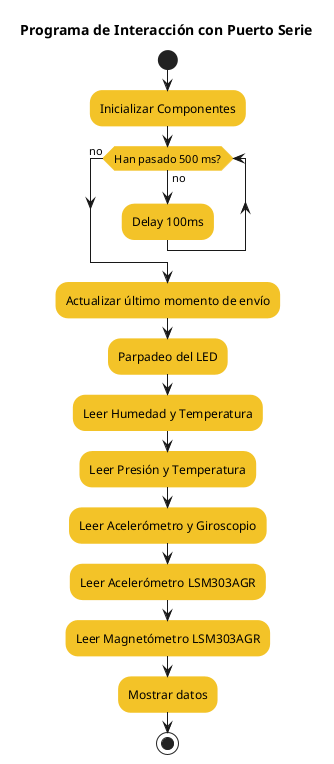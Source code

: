 @startuml SeriePort

!define AMARILLO #F3C328

skinparam backgroundColor transparent
skinparam activityBackgroundColor AMARILLO
skinparam activityBorderColor AMARILLO
skinparam activityFontColor Black
skinparam loopBackgroundColor AMARILLO
skinparam loopBorderColor AMARILLO
skinparam loopFontColor Black

title Programa de Interacción con Puerto Serie

start

:Inicializar Componentes;

while (Han pasado 500 ms?) is (no)
  :Delay 100ms;
endwhile (no)

:Actualizar último momento de envío;
:Parpadeo del LED;
:Leer Humedad y Temperatura;
:Leer Presión y Temperatura;
:Leer Acelerómetro y Giroscopio;
:Leer Acelerómetro LSM303AGR;
:Leer Magnetómetro LSM303AGR;
:Mostrar datos;

stop

@enduml



